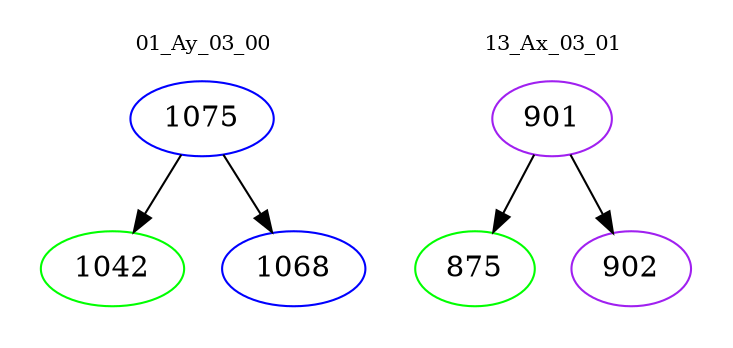 digraph{
subgraph cluster_0 {
color = white
label = "01_Ay_03_00";
fontsize=10;
T0_1075 [label="1075", color="blue"]
T0_1075 -> T0_1042 [color="black"]
T0_1042 [label="1042", color="green"]
T0_1075 -> T0_1068 [color="black"]
T0_1068 [label="1068", color="blue"]
}
subgraph cluster_1 {
color = white
label = "13_Ax_03_01";
fontsize=10;
T1_901 [label="901", color="purple"]
T1_901 -> T1_875 [color="black"]
T1_875 [label="875", color="green"]
T1_901 -> T1_902 [color="black"]
T1_902 [label="902", color="purple"]
}
}
